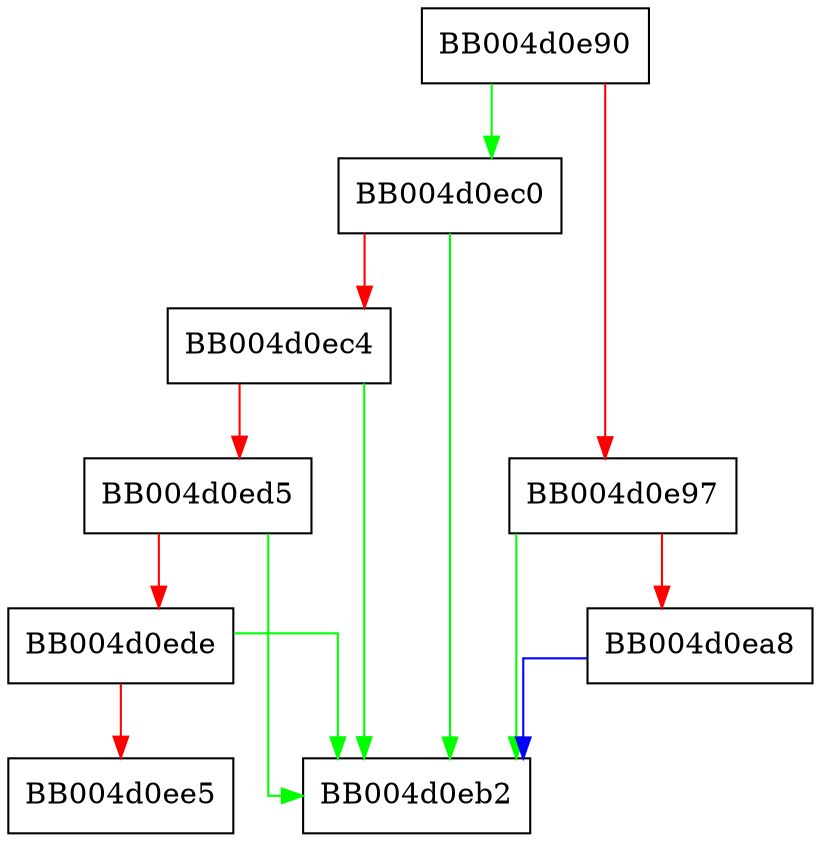digraph final_alpn {
  node [shape="box"];
  graph [splines=ortho];
  BB004d0e90 -> BB004d0ec0 [color="green"];
  BB004d0e90 -> BB004d0e97 [color="red"];
  BB004d0e97 -> BB004d0eb2 [color="green"];
  BB004d0e97 -> BB004d0ea8 [color="red"];
  BB004d0ea8 -> BB004d0eb2 [color="blue"];
  BB004d0ec0 -> BB004d0eb2 [color="green"];
  BB004d0ec0 -> BB004d0ec4 [color="red"];
  BB004d0ec4 -> BB004d0eb2 [color="green"];
  BB004d0ec4 -> BB004d0ed5 [color="red"];
  BB004d0ed5 -> BB004d0eb2 [color="green"];
  BB004d0ed5 -> BB004d0ede [color="red"];
  BB004d0ede -> BB004d0eb2 [color="green"];
  BB004d0ede -> BB004d0ee5 [color="red"];
}
